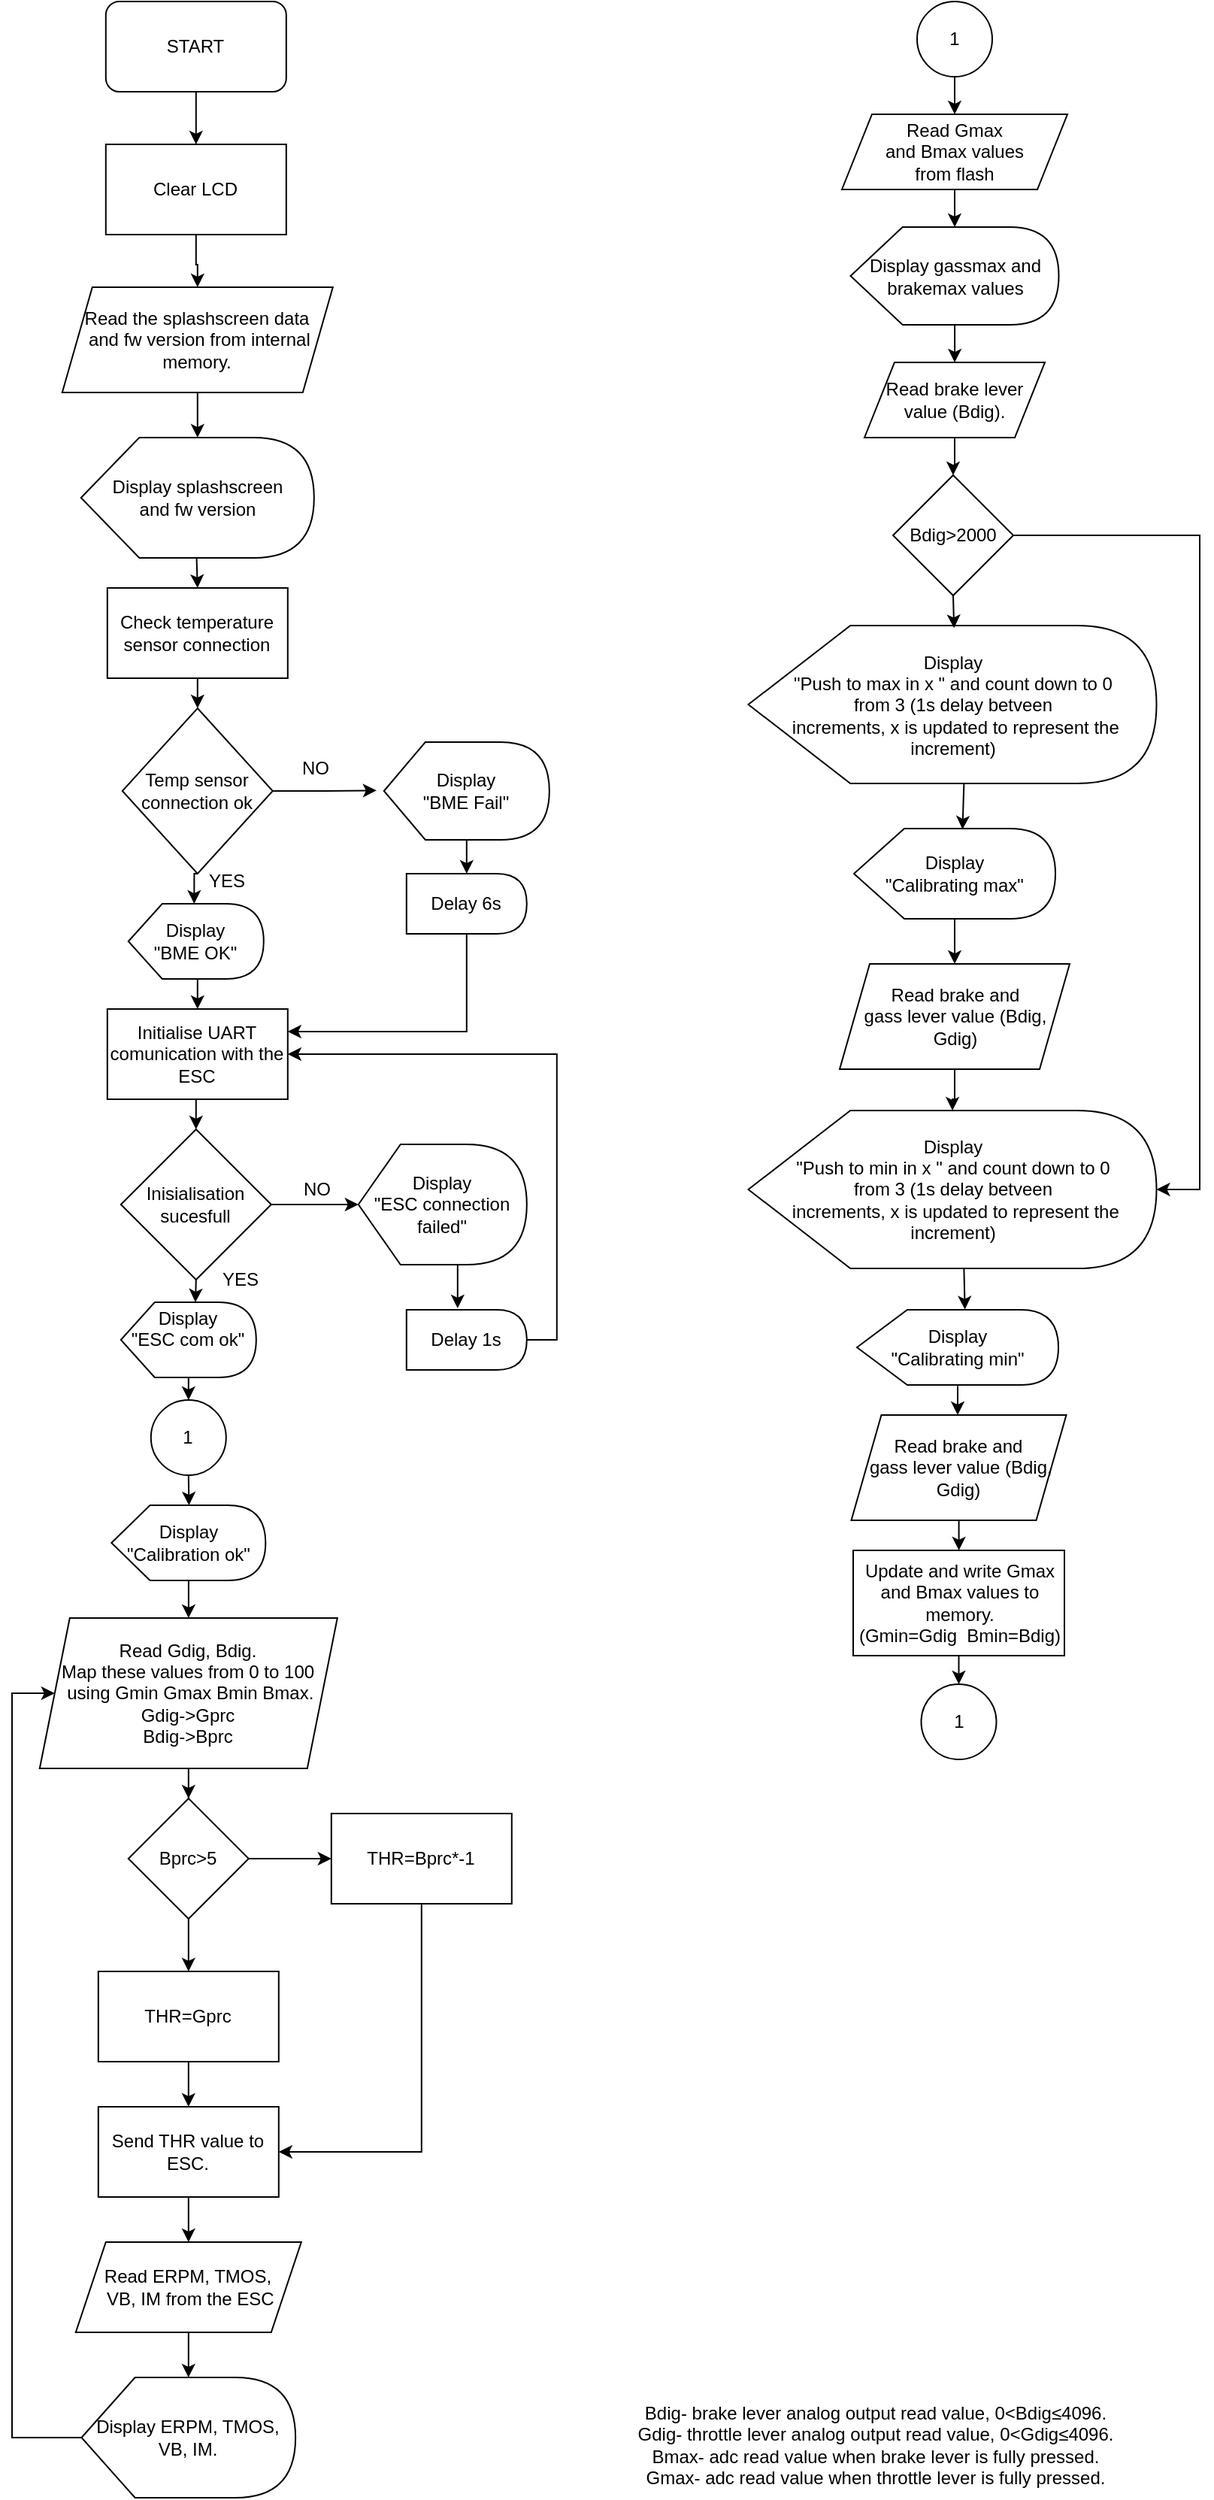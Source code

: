 <mxfile version="24.4.0" type="github">
  <diagram name="Puslapis-1" id="ZAKRF1dTVsQCdEU3fz9g">
    <mxGraphModel dx="2100" dy="1076" grid="1" gridSize="10" guides="1" tooltips="1" connect="1" arrows="1" fold="1" page="1" pageScale="1" pageWidth="827" pageHeight="1169" math="1" shadow="0">
      <root>
        <mxCell id="0" />
        <mxCell id="1" parent="0" />
        <mxCell id="mmT15tX0c2wqUiGHglg3-26" style="edgeStyle=orthogonalEdgeStyle;rounded=0;orthogonalLoop=1;jettySize=auto;html=1;exitX=0.5;exitY=1;exitDx=0;exitDy=0;entryX=0.5;entryY=0;entryDx=0;entryDy=0;" parent="1" source="sZjmt84LJ8zzRJPLPaBu-1" target="sZjmt84LJ8zzRJPLPaBu-3" edge="1">
          <mxGeometry relative="1" as="geometry" />
        </mxCell>
        <mxCell id="sZjmt84LJ8zzRJPLPaBu-1" value="START" style="rounded=1;whiteSpace=wrap;html=1;" parent="1" vertex="1">
          <mxGeometry x="72.4" width="120" height="60" as="geometry" />
        </mxCell>
        <mxCell id="gfubkKddAZW-wHdhVj13-2" value="" style="edgeStyle=orthogonalEdgeStyle;rounded=0;orthogonalLoop=1;jettySize=auto;html=1;" edge="1" parent="1" source="sZjmt84LJ8zzRJPLPaBu-3" target="gfubkKddAZW-wHdhVj13-1">
          <mxGeometry relative="1" as="geometry" />
        </mxCell>
        <mxCell id="sZjmt84LJ8zzRJPLPaBu-3" value="Clear LCD" style="rounded=0;whiteSpace=wrap;html=1;" parent="1" vertex="1">
          <mxGeometry x="72.4" y="95" width="120" height="60" as="geometry" />
        </mxCell>
        <mxCell id="mmT15tX0c2wqUiGHglg3-29" style="edgeStyle=orthogonalEdgeStyle;rounded=0;orthogonalLoop=1;jettySize=auto;html=1;exitX=0.5;exitY=1;exitDx=0;exitDy=0;entryX=0.5;entryY=0;entryDx=0;entryDy=0;" parent="1" source="sZjmt84LJ8zzRJPLPaBu-5" target="sZjmt84LJ8zzRJPLPaBu-6" edge="1">
          <mxGeometry relative="1" as="geometry" />
        </mxCell>
        <mxCell id="sZjmt84LJ8zzRJPLPaBu-5" value="Check temperature sensor connection" style="rounded=0;whiteSpace=wrap;html=1;" parent="1" vertex="1">
          <mxGeometry x="73.4" y="390" width="120" height="60" as="geometry" />
        </mxCell>
        <mxCell id="mmT15tX0c2wqUiGHglg3-37" style="edgeStyle=orthogonalEdgeStyle;rounded=0;orthogonalLoop=1;jettySize=auto;html=1;exitX=1;exitY=0.5;exitDx=0;exitDy=0;" parent="1" source="sZjmt84LJ8zzRJPLPaBu-6" edge="1">
          <mxGeometry relative="1" as="geometry">
            <mxPoint x="252.4" y="524.647" as="targetPoint" />
          </mxGeometry>
        </mxCell>
        <mxCell id="sZjmt84LJ8zzRJPLPaBu-6" value="Temp sensor connection ok" style="rhombus;whiteSpace=wrap;html=1;" parent="1" vertex="1">
          <mxGeometry x="83.4" y="470" width="100" height="110" as="geometry" />
        </mxCell>
        <mxCell id="mmT15tX0c2wqUiGHglg3-28" style="edgeStyle=orthogonalEdgeStyle;rounded=0;orthogonalLoop=1;jettySize=auto;html=1;exitX=0;exitY=0;exitDx=76.875;exitDy=80;exitPerimeter=0;entryX=0.5;entryY=0;entryDx=0;entryDy=0;" parent="1" source="sZjmt84LJ8zzRJPLPaBu-8" target="sZjmt84LJ8zzRJPLPaBu-5" edge="1">
          <mxGeometry relative="1" as="geometry" />
        </mxCell>
        <mxCell id="sZjmt84LJ8zzRJPLPaBu-8" value="&lt;div&gt;Display splashscreen &lt;br&gt;&lt;/div&gt;&lt;div&gt;and fw version&lt;/div&gt;" style="shape=display;whiteSpace=wrap;html=1;" parent="1" vertex="1">
          <mxGeometry x="55.9" y="290" width="155" height="80" as="geometry" />
        </mxCell>
        <mxCell id="mmT15tX0c2wqUiGHglg3-51" style="edgeStyle=orthogonalEdgeStyle;rounded=0;orthogonalLoop=1;jettySize=auto;html=1;exitX=0;exitY=0;exitDx=52.5;exitDy=65;exitPerimeter=0;entryX=0.5;entryY=0;entryDx=0;entryDy=0;" parent="1" source="sZjmt84LJ8zzRJPLPaBu-9" target="sZjmt84LJ8zzRJPLPaBu-10" edge="1">
          <mxGeometry relative="1" as="geometry" />
        </mxCell>
        <mxCell id="sZjmt84LJ8zzRJPLPaBu-9" value="&lt;div&gt;Display &lt;br&gt;&lt;/div&gt;&lt;div&gt;&quot;BME Fail&quot;&lt;/div&gt;" style="shape=display;whiteSpace=wrap;html=1;" parent="1" vertex="1">
          <mxGeometry x="257.4" y="492.5" width="110" height="65" as="geometry" />
        </mxCell>
        <mxCell id="mmT15tX0c2wqUiGHglg3-52" style="edgeStyle=orthogonalEdgeStyle;rounded=0;orthogonalLoop=1;jettySize=auto;html=1;exitX=0.5;exitY=1;exitDx=0;exitDy=0;entryX=1;entryY=0.25;entryDx=0;entryDy=0;" parent="1" source="sZjmt84LJ8zzRJPLPaBu-10" target="mmT15tX0c2wqUiGHglg3-1" edge="1">
          <mxGeometry relative="1" as="geometry" />
        </mxCell>
        <mxCell id="sZjmt84LJ8zzRJPLPaBu-10" value="Delay 6s" style="shape=delay;whiteSpace=wrap;html=1;" parent="1" vertex="1">
          <mxGeometry x="272.4" y="580" width="80" height="40" as="geometry" />
        </mxCell>
        <mxCell id="mmT15tX0c2wqUiGHglg3-32" style="edgeStyle=orthogonalEdgeStyle;rounded=0;orthogonalLoop=1;jettySize=auto;html=1;exitX=0;exitY=0;exitDx=43.75;exitDy=50;exitPerimeter=0;entryX=0.5;entryY=0;entryDx=0;entryDy=0;" parent="1" source="sZjmt84LJ8zzRJPLPaBu-11" target="mmT15tX0c2wqUiGHglg3-1" edge="1">
          <mxGeometry relative="1" as="geometry" />
        </mxCell>
        <mxCell id="sZjmt84LJ8zzRJPLPaBu-11" value="&lt;br&gt;&lt;div&gt;Display &lt;br&gt;&lt;/div&gt;&lt;div&gt;&quot;BME OK&quot;&lt;/div&gt;&lt;div&gt;&lt;br/&gt;&lt;/div&gt;" style="shape=display;whiteSpace=wrap;html=1;" parent="1" vertex="1">
          <mxGeometry x="87.4" y="600" width="90" height="50" as="geometry" />
        </mxCell>
        <mxCell id="mmT15tX0c2wqUiGHglg3-33" style="edgeStyle=orthogonalEdgeStyle;rounded=0;orthogonalLoop=1;jettySize=auto;html=1;exitX=0.5;exitY=1;exitDx=0;exitDy=0;entryX=0.5;entryY=0;entryDx=0;entryDy=0;" parent="1" source="mmT15tX0c2wqUiGHglg3-1" target="mmT15tX0c2wqUiGHglg3-2" edge="1">
          <mxGeometry relative="1" as="geometry" />
        </mxCell>
        <mxCell id="mmT15tX0c2wqUiGHglg3-1" value="Initialise UART comunication with the ESC" style="rounded=0;whiteSpace=wrap;html=1;" parent="1" vertex="1">
          <mxGeometry x="73.4" y="670" width="120" height="60" as="geometry" />
        </mxCell>
        <mxCell id="mmT15tX0c2wqUiGHglg3-2" value="Inisialisation sucesfull" style="rhombus;whiteSpace=wrap;html=1;" parent="1" vertex="1">
          <mxGeometry x="82.4" y="750" width="100" height="100" as="geometry" />
        </mxCell>
        <mxCell id="mmT15tX0c2wqUiGHglg3-3" value="&lt;div&gt;Display &lt;br&gt;&lt;/div&gt;&lt;div&gt;&quot;ESC connection failed&quot;&lt;/div&gt;" style="shape=display;whiteSpace=wrap;html=1;" parent="1" vertex="1">
          <mxGeometry x="240.4" y="760" width="112" height="80" as="geometry" />
        </mxCell>
        <mxCell id="mmT15tX0c2wqUiGHglg3-50" style="edgeStyle=orthogonalEdgeStyle;rounded=0;orthogonalLoop=1;jettySize=auto;html=1;exitX=1;exitY=0.5;exitDx=0;exitDy=0;entryX=1;entryY=0.5;entryDx=0;entryDy=0;" parent="1" source="mmT15tX0c2wqUiGHglg3-4" target="mmT15tX0c2wqUiGHglg3-1" edge="1">
          <mxGeometry relative="1" as="geometry">
            <mxPoint x="382.4" y="700" as="targetPoint" />
          </mxGeometry>
        </mxCell>
        <mxCell id="mmT15tX0c2wqUiGHglg3-4" value="Delay 1s" style="shape=delay;whiteSpace=wrap;html=1;" parent="1" vertex="1">
          <mxGeometry x="272.4" y="870" width="80" height="40" as="geometry" />
        </mxCell>
        <mxCell id="mmT15tX0c2wqUiGHglg3-35" style="edgeStyle=orthogonalEdgeStyle;rounded=0;orthogonalLoop=1;jettySize=auto;html=1;exitX=0;exitY=0;exitDx=43.75;exitDy=50;exitPerimeter=0;entryX=0.5;entryY=0;entryDx=0;entryDy=0;" parent="1" source="mmT15tX0c2wqUiGHglg3-5" target="mmT15tX0c2wqUiGHglg3-22" edge="1">
          <mxGeometry relative="1" as="geometry" />
        </mxCell>
        <mxCell id="mmT15tX0c2wqUiGHglg3-5" value="&lt;br&gt;&lt;div&gt;Display &lt;br&gt;&lt;/div&gt;&lt;div&gt;&quot;ESC com ok&quot;&lt;/div&gt;&lt;div&gt;&lt;br&gt;&lt;br&gt;&lt;/div&gt;" style="shape=display;whiteSpace=wrap;html=1;" parent="1" vertex="1">
          <mxGeometry x="82.4" y="865" width="90" height="50" as="geometry" />
        </mxCell>
        <mxCell id="gfubkKddAZW-wHdhVj13-19" value="" style="edgeStyle=orthogonalEdgeStyle;rounded=0;orthogonalLoop=1;jettySize=auto;html=1;" edge="1" parent="1" source="mmT15tX0c2wqUiGHglg3-6" target="mmT15tX0c2wqUiGHglg3-7">
          <mxGeometry relative="1" as="geometry" />
        </mxCell>
        <mxCell id="mmT15tX0c2wqUiGHglg3-6" value="&lt;div&gt;Read Gmax &lt;br&gt;&lt;/div&gt;&lt;div&gt;and Bmax values &lt;br&gt;&lt;/div&gt;&lt;div&gt;from flash&lt;/div&gt;" style="shape=parallelogram;perimeter=parallelogramPerimeter;whiteSpace=wrap;html=1;fixedSize=1;" parent="1" vertex="1">
          <mxGeometry x="562" y="75" width="150" height="50" as="geometry" />
        </mxCell>
        <mxCell id="gfubkKddAZW-wHdhVj13-22" value="" style="edgeStyle=orthogonalEdgeStyle;rounded=0;orthogonalLoop=1;jettySize=auto;html=1;" edge="1" parent="1" source="mmT15tX0c2wqUiGHglg3-7" target="gfubkKddAZW-wHdhVj13-20">
          <mxGeometry relative="1" as="geometry" />
        </mxCell>
        <mxCell id="mmT15tX0c2wqUiGHglg3-7" value="Display gassmax and brakemax values " style="shape=display;whiteSpace=wrap;html=1;" parent="1" vertex="1">
          <mxGeometry x="567.75" y="150" width="138.5" height="65" as="geometry" />
        </mxCell>
        <mxCell id="mmT15tX0c2wqUiGHglg3-9" value="&lt;div&gt;Bdig- brake lever analog output read value, 0&amp;lt;Bdig≤&lt;span class=&quot;ILfuVd&quot; lang=&quot;en&quot;&gt;4096&lt;/span&gt;.&lt;/div&gt;&lt;div&gt;Gdig- throttle lever analog output read value, 0&amp;lt;Gdig≤4096.&lt;/div&gt;&lt;div&gt;Bmax- adc read value when brake lever is fully pressed.&lt;/div&gt;&lt;div&gt;Gmax- adc read value when throttle lever is fully pressed.&lt;/div&gt;" style="text;html=1;align=center;verticalAlign=middle;resizable=0;points=[];autosize=1;strokeColor=none;fillColor=none;" parent="1" vertex="1">
          <mxGeometry x="414" y="1590" width="340" height="70" as="geometry" />
        </mxCell>
        <mxCell id="mmT15tX0c2wqUiGHglg3-10" value="Bdig&amp;gt;2000" style="rhombus;whiteSpace=wrap;html=1;" parent="1" vertex="1">
          <mxGeometry x="596" y="315" width="80" height="80" as="geometry" />
        </mxCell>
        <mxCell id="mmT15tX0c2wqUiGHglg3-12" value="&lt;div&gt;Display &lt;br&gt;&lt;/div&gt;&lt;div&gt;&quot;Push to max in x &quot; and count down to 0 &lt;br&gt;&lt;/div&gt;&lt;div&gt;from 3 (1s delay betveen&lt;/div&gt;&lt;div&gt;&amp;nbsp;increments, x is updated to represent the increment)&lt;/div&gt;" style="shape=display;whiteSpace=wrap;html=1;" parent="1" vertex="1">
          <mxGeometry x="499.75" y="415" width="271.5" height="105" as="geometry" />
        </mxCell>
        <mxCell id="mmT15tX0c2wqUiGHglg3-53" style="edgeStyle=orthogonalEdgeStyle;rounded=0;orthogonalLoop=1;jettySize=auto;html=1;exitX=0.5;exitY=1;exitDx=0;exitDy=0;entryX=0.5;entryY=0;entryDx=0;entryDy=0;" parent="1" source="mmT15tX0c2wqUiGHglg3-13" target="mmT15tX0c2wqUiGHglg3-6" edge="1">
          <mxGeometry relative="1" as="geometry" />
        </mxCell>
        <mxCell id="mmT15tX0c2wqUiGHglg3-13" value="1" style="ellipse;whiteSpace=wrap;html=1;aspect=fixed;" parent="1" vertex="1">
          <mxGeometry x="612" width="50" height="50" as="geometry" />
        </mxCell>
        <mxCell id="gfubkKddAZW-wHdhVj13-26" value="" style="edgeStyle=orthogonalEdgeStyle;rounded=0;orthogonalLoop=1;jettySize=auto;html=1;" edge="1" parent="1" source="mmT15tX0c2wqUiGHglg3-14" target="gfubkKddAZW-wHdhVj13-25">
          <mxGeometry relative="1" as="geometry" />
        </mxCell>
        <mxCell id="mmT15tX0c2wqUiGHglg3-14" value="&lt;div&gt;Display&lt;/div&gt;&lt;div&gt;&quot;Calibrating max&quot;&lt;br&gt;&lt;/div&gt;" style="shape=display;whiteSpace=wrap;html=1;" parent="1" vertex="1">
          <mxGeometry x="570" y="550" width="134" height="60" as="geometry" />
        </mxCell>
        <mxCell id="mmT15tX0c2wqUiGHglg3-66" style="edgeStyle=orthogonalEdgeStyle;rounded=0;orthogonalLoop=1;jettySize=auto;html=1;exitX=0.5;exitY=1;exitDx=0;exitDy=0;entryX=0.5;entryY=0;entryDx=0;entryDy=0;" parent="1" source="mmT15tX0c2wqUiGHglg3-17" target="mmT15tX0c2wqUiGHglg3-21" edge="1">
          <mxGeometry relative="1" as="geometry" />
        </mxCell>
        <mxCell id="mmT15tX0c2wqUiGHglg3-17" value="&lt;div&gt;Update and write Gmax and Bmax values to memory.&lt;/div&gt;&lt;div&gt;(Gmin=Gdig&amp;nbsp; Bmin=Bdig)&lt;br&gt;&lt;/div&gt;" style="rounded=0;whiteSpace=wrap;html=1;" parent="1" vertex="1">
          <mxGeometry x="569.5" y="1030" width="140.5" height="70" as="geometry" />
        </mxCell>
        <mxCell id="mmT15tX0c2wqUiGHglg3-18" value="&lt;div&gt;Display &lt;br&gt;&lt;/div&gt;&lt;div&gt;&quot;Push to min in x &quot; and count down to 0 &lt;br&gt;&lt;/div&gt;&lt;div&gt;from 3 (1s delay betveen&lt;/div&gt;&lt;div&gt;&amp;nbsp;increments, x is updated to represent the increment)&lt;/div&gt;" style="shape=display;whiteSpace=wrap;html=1;" parent="1" vertex="1">
          <mxGeometry x="499.75" y="737.5" width="271.5" height="105" as="geometry" />
        </mxCell>
        <mxCell id="gfubkKddAZW-wHdhVj13-31" value="" style="edgeStyle=orthogonalEdgeStyle;rounded=0;orthogonalLoop=1;jettySize=auto;html=1;" edge="1" parent="1" source="mmT15tX0c2wqUiGHglg3-19" target="gfubkKddAZW-wHdhVj13-30">
          <mxGeometry relative="1" as="geometry" />
        </mxCell>
        <mxCell id="mmT15tX0c2wqUiGHglg3-19" value="&lt;div&gt;Display&lt;/div&gt;&lt;div&gt;&quot;Calibrating min&quot;&lt;br&gt;&lt;/div&gt;" style="shape=display;whiteSpace=wrap;html=1;" parent="1" vertex="1">
          <mxGeometry x="572" y="870" width="134" height="50" as="geometry" />
        </mxCell>
        <mxCell id="mmT15tX0c2wqUiGHglg3-21" value="1" style="ellipse;whiteSpace=wrap;html=1;aspect=fixed;" parent="1" vertex="1">
          <mxGeometry x="614.75" y="1119" width="50" height="50" as="geometry" />
        </mxCell>
        <mxCell id="mmT15tX0c2wqUiGHglg3-22" value="1" style="ellipse;whiteSpace=wrap;html=1;aspect=fixed;" parent="1" vertex="1">
          <mxGeometry x="102.4" y="930" width="50" height="50" as="geometry" />
        </mxCell>
        <mxCell id="gfubkKddAZW-wHdhVj13-10" value="" style="edgeStyle=orthogonalEdgeStyle;rounded=0;orthogonalLoop=1;jettySize=auto;html=1;" edge="1" parent="1" source="mmT15tX0c2wqUiGHglg3-24" target="gfubkKddAZW-wHdhVj13-5">
          <mxGeometry relative="1" as="geometry" />
        </mxCell>
        <mxCell id="mmT15tX0c2wqUiGHglg3-24" value="Display &quot;Calibration ok&quot;" style="shape=display;whiteSpace=wrap;html=1;" parent="1" vertex="1">
          <mxGeometry x="76.15" y="1000" width="102.5" height="50" as="geometry" />
        </mxCell>
        <mxCell id="mmT15tX0c2wqUiGHglg3-31" style="edgeStyle=orthogonalEdgeStyle;rounded=0;orthogonalLoop=1;jettySize=auto;html=1;exitX=0.5;exitY=1;exitDx=0;exitDy=0;entryX=0;entryY=0;entryDx=43.75;entryDy=0;entryPerimeter=0;" parent="1" source="sZjmt84LJ8zzRJPLPaBu-6" target="sZjmt84LJ8zzRJPLPaBu-11" edge="1">
          <mxGeometry relative="1" as="geometry" />
        </mxCell>
        <mxCell id="mmT15tX0c2wqUiGHglg3-34" style="edgeStyle=orthogonalEdgeStyle;rounded=0;orthogonalLoop=1;jettySize=auto;html=1;exitX=0.5;exitY=1;exitDx=0;exitDy=0;entryX=0.551;entryY=0;entryDx=0;entryDy=0;entryPerimeter=0;" parent="1" source="mmT15tX0c2wqUiGHglg3-2" target="mmT15tX0c2wqUiGHglg3-5" edge="1">
          <mxGeometry relative="1" as="geometry" />
        </mxCell>
        <mxCell id="mmT15tX0c2wqUiGHglg3-36" style="edgeStyle=orthogonalEdgeStyle;rounded=0;orthogonalLoop=1;jettySize=auto;html=1;exitX=0.5;exitY=1;exitDx=0;exitDy=0;entryX=0;entryY=0;entryDx=51.562;entryDy=0;entryPerimeter=0;" parent="1" source="mmT15tX0c2wqUiGHglg3-22" target="mmT15tX0c2wqUiGHglg3-24" edge="1">
          <mxGeometry relative="1" as="geometry" />
        </mxCell>
        <mxCell id="mmT15tX0c2wqUiGHglg3-41" value="YES" style="text;html=1;align=center;verticalAlign=middle;whiteSpace=wrap;rounded=0;" parent="1" vertex="1">
          <mxGeometry x="123.4" y="570" width="60" height="30" as="geometry" />
        </mxCell>
        <mxCell id="mmT15tX0c2wqUiGHglg3-42" value="NO" style="text;html=1;align=center;verticalAlign=middle;whiteSpace=wrap;rounded=0;" parent="1" vertex="1">
          <mxGeometry x="182.4" y="495" width="60" height="30" as="geometry" />
        </mxCell>
        <mxCell id="mmT15tX0c2wqUiGHglg3-44" style="edgeStyle=orthogonalEdgeStyle;rounded=0;orthogonalLoop=1;jettySize=auto;html=1;exitX=1;exitY=0.5;exitDx=0;exitDy=0;entryX=0;entryY=0.5;entryDx=0;entryDy=0;entryPerimeter=0;" parent="1" source="mmT15tX0c2wqUiGHglg3-2" target="mmT15tX0c2wqUiGHglg3-3" edge="1">
          <mxGeometry relative="1" as="geometry" />
        </mxCell>
        <mxCell id="mmT15tX0c2wqUiGHglg3-45" value="NO" style="text;html=1;align=center;verticalAlign=middle;whiteSpace=wrap;rounded=0;" parent="1" vertex="1">
          <mxGeometry x="183.4" y="775" width="60" height="30" as="geometry" />
        </mxCell>
        <mxCell id="mmT15tX0c2wqUiGHglg3-46" value="YES" style="text;html=1;align=center;verticalAlign=middle;whiteSpace=wrap;rounded=0;" parent="1" vertex="1">
          <mxGeometry x="132.4" y="835" width="60" height="30" as="geometry" />
        </mxCell>
        <mxCell id="mmT15tX0c2wqUiGHglg3-47" style="edgeStyle=orthogonalEdgeStyle;rounded=0;orthogonalLoop=1;jettySize=auto;html=1;exitX=0;exitY=0;exitDx=50;exitDy=80;exitPerimeter=0;entryX=0.425;entryY=-0.025;entryDx=0;entryDy=0;entryPerimeter=0;" parent="1" source="mmT15tX0c2wqUiGHglg3-3" target="mmT15tX0c2wqUiGHglg3-4" edge="1">
          <mxGeometry relative="1" as="geometry" />
        </mxCell>
        <mxCell id="mmT15tX0c2wqUiGHglg3-58" style="edgeStyle=orthogonalEdgeStyle;rounded=0;orthogonalLoop=1;jettySize=auto;html=1;exitX=0.5;exitY=1;exitDx=0;exitDy=0;entryX=0.504;entryY=0.016;entryDx=0;entryDy=0;entryPerimeter=0;" parent="1" source="mmT15tX0c2wqUiGHglg3-10" target="mmT15tX0c2wqUiGHglg3-12" edge="1">
          <mxGeometry relative="1" as="geometry" />
        </mxCell>
        <mxCell id="mmT15tX0c2wqUiGHglg3-59" style="edgeStyle=orthogonalEdgeStyle;rounded=0;orthogonalLoop=1;jettySize=auto;html=1;exitX=0;exitY=0;exitDx=143.438;exitDy=105;exitPerimeter=0;entryX=0.539;entryY=0.009;entryDx=0;entryDy=0;entryPerimeter=0;" parent="1" source="mmT15tX0c2wqUiGHglg3-12" target="mmT15tX0c2wqUiGHglg3-14" edge="1">
          <mxGeometry relative="1" as="geometry" />
        </mxCell>
        <mxCell id="mmT15tX0c2wqUiGHglg3-62" style="edgeStyle=orthogonalEdgeStyle;rounded=0;orthogonalLoop=1;jettySize=auto;html=1;exitX=0;exitY=0;exitDx=143.438;exitDy=105;exitPerimeter=0;entryX=0.536;entryY=-0.004;entryDx=0;entryDy=0;entryPerimeter=0;" parent="1" source="mmT15tX0c2wqUiGHglg3-18" target="mmT15tX0c2wqUiGHglg3-19" edge="1">
          <mxGeometry relative="1" as="geometry" />
        </mxCell>
        <mxCell id="mmT15tX0c2wqUiGHglg3-82" value="" style="edgeStyle=orthogonalEdgeStyle;rounded=0;orthogonalLoop=1;jettySize=auto;html=1;" parent="1" source="mmT15tX0c2wqUiGHglg3-76" target="mmT15tX0c2wqUiGHglg3-77" edge="1">
          <mxGeometry relative="1" as="geometry" />
        </mxCell>
        <mxCell id="mmT15tX0c2wqUiGHglg3-83" value="" style="edgeStyle=orthogonalEdgeStyle;rounded=0;orthogonalLoop=1;jettySize=auto;html=1;" parent="1" source="mmT15tX0c2wqUiGHglg3-76" target="mmT15tX0c2wqUiGHglg3-78" edge="1">
          <mxGeometry relative="1" as="geometry" />
        </mxCell>
        <mxCell id="mmT15tX0c2wqUiGHglg3-76" value="Bprc&amp;gt;5" style="rhombus;whiteSpace=wrap;html=1;" parent="1" vertex="1">
          <mxGeometry x="87.4" y="1195" width="80" height="80" as="geometry" />
        </mxCell>
        <mxCell id="mmT15tX0c2wqUiGHglg3-86" style="edgeStyle=orthogonalEdgeStyle;rounded=0;orthogonalLoop=1;jettySize=auto;html=1;exitX=0.5;exitY=1;exitDx=0;exitDy=0;entryX=1;entryY=0.5;entryDx=0;entryDy=0;" parent="1" source="mmT15tX0c2wqUiGHglg3-77" target="mmT15tX0c2wqUiGHglg3-84" edge="1">
          <mxGeometry relative="1" as="geometry" />
        </mxCell>
        <mxCell id="mmT15tX0c2wqUiGHglg3-77" value="THR=Bprc*-1" style="rounded=0;whiteSpace=wrap;html=1;" parent="1" vertex="1">
          <mxGeometry x="222.4" y="1205" width="120" height="60" as="geometry" />
        </mxCell>
        <mxCell id="mmT15tX0c2wqUiGHglg3-85" value="" style="edgeStyle=orthogonalEdgeStyle;rounded=0;orthogonalLoop=1;jettySize=auto;html=1;" parent="1" source="mmT15tX0c2wqUiGHglg3-78" target="mmT15tX0c2wqUiGHglg3-84" edge="1">
          <mxGeometry relative="1" as="geometry" />
        </mxCell>
        <mxCell id="mmT15tX0c2wqUiGHglg3-78" value="THR=Gprc" style="rounded=0;whiteSpace=wrap;html=1;" parent="1" vertex="1">
          <mxGeometry x="67.4" y="1310" width="120" height="60" as="geometry" />
        </mxCell>
        <mxCell id="gfubkKddAZW-wHdhVj13-17" value="" style="edgeStyle=orthogonalEdgeStyle;rounded=0;orthogonalLoop=1;jettySize=auto;html=1;" edge="1" parent="1" source="mmT15tX0c2wqUiGHglg3-84" target="gfubkKddAZW-wHdhVj13-16">
          <mxGeometry relative="1" as="geometry" />
        </mxCell>
        <mxCell id="mmT15tX0c2wqUiGHglg3-84" value="Send THR value to ESC." style="rounded=0;whiteSpace=wrap;html=1;" parent="1" vertex="1">
          <mxGeometry x="67.4" y="1400" width="120" height="60" as="geometry" />
        </mxCell>
        <mxCell id="gfubkKddAZW-wHdhVj13-14" style="edgeStyle=orthogonalEdgeStyle;rounded=0;orthogonalLoop=1;jettySize=auto;html=1;exitX=0;exitY=0.5;exitDx=0;exitDy=0;exitPerimeter=0;" edge="1" parent="1" source="mmT15tX0c2wqUiGHglg3-88" target="gfubkKddAZW-wHdhVj13-5">
          <mxGeometry relative="1" as="geometry">
            <mxPoint x="46.23" y="1565" as="sourcePoint" />
            <mxPoint x="18.4" y="1120.0" as="targetPoint" />
            <Array as="points">
              <mxPoint x="10" y="1620" />
              <mxPoint x="10" y="1125" />
            </Array>
          </mxGeometry>
        </mxCell>
        <mxCell id="mmT15tX0c2wqUiGHglg3-88" value="Display ERPM, TMOS, VB, IM." style="shape=display;whiteSpace=wrap;html=1;" parent="1" vertex="1">
          <mxGeometry x="56.23" y="1580" width="142.33" height="80" as="geometry" />
        </mxCell>
        <mxCell id="gfubkKddAZW-wHdhVj13-3" value="" style="edgeStyle=orthogonalEdgeStyle;rounded=0;orthogonalLoop=1;jettySize=auto;html=1;" edge="1" parent="1" source="gfubkKddAZW-wHdhVj13-1" target="sZjmt84LJ8zzRJPLPaBu-8">
          <mxGeometry relative="1" as="geometry" />
        </mxCell>
        <mxCell id="gfubkKddAZW-wHdhVj13-1" value="&lt;div&gt;Read the splashscreen data&lt;/div&gt;&lt;div&gt;&amp;nbsp;and fw version from internal memory.&lt;/div&gt;" style="shape=parallelogram;perimeter=parallelogramPerimeter;whiteSpace=wrap;html=1;fixedSize=1;" vertex="1" parent="1">
          <mxGeometry x="43.4" y="190" width="180" height="70" as="geometry" />
        </mxCell>
        <mxCell id="gfubkKddAZW-wHdhVj13-11" value="" style="edgeStyle=orthogonalEdgeStyle;rounded=0;orthogonalLoop=1;jettySize=auto;html=1;" edge="1" parent="1" source="gfubkKddAZW-wHdhVj13-5" target="mmT15tX0c2wqUiGHglg3-76">
          <mxGeometry relative="1" as="geometry" />
        </mxCell>
        <mxCell id="gfubkKddAZW-wHdhVj13-5" value="&lt;br&gt;&lt;div&gt;Read Gdig, Bdig. &lt;br&gt;&lt;/div&gt;&lt;div&gt;Map these values from 0 to 100&lt;/div&gt;&lt;div&gt;&amp;nbsp;using Gmin Gmax Bmin Bmax.&lt;/div&gt;&lt;div&gt;Gdig-&amp;gt;Gprc&lt;/div&gt;&lt;div&gt;Bdig-&amp;gt;Bprc&lt;br&gt;&lt;/div&gt;&lt;div&gt;&lt;br/&gt;&lt;/div&gt;" style="shape=parallelogram;perimeter=parallelogramPerimeter;whiteSpace=wrap;html=1;fixedSize=1;" vertex="1" parent="1">
          <mxGeometry x="28.4" y="1075" width="198" height="100" as="geometry" />
        </mxCell>
        <mxCell id="gfubkKddAZW-wHdhVj13-18" value="" style="edgeStyle=orthogonalEdgeStyle;rounded=0;orthogonalLoop=1;jettySize=auto;html=1;" edge="1" parent="1" source="gfubkKddAZW-wHdhVj13-16" target="mmT15tX0c2wqUiGHglg3-88">
          <mxGeometry relative="1" as="geometry" />
        </mxCell>
        <mxCell id="gfubkKddAZW-wHdhVj13-16" value="Read ERPM, TMOS,&lt;div&gt;&amp;nbsp;VB, IM from the ESC&lt;/div&gt;" style="shape=parallelogram;perimeter=parallelogramPerimeter;whiteSpace=wrap;html=1;fixedSize=1;" vertex="1" parent="1">
          <mxGeometry x="52.4" y="1490" width="150" height="60" as="geometry" />
        </mxCell>
        <mxCell id="gfubkKddAZW-wHdhVj13-23" value="" style="edgeStyle=orthogonalEdgeStyle;rounded=0;orthogonalLoop=1;jettySize=auto;html=1;" edge="1" parent="1" source="gfubkKddAZW-wHdhVj13-20" target="mmT15tX0c2wqUiGHglg3-10">
          <mxGeometry relative="1" as="geometry" />
        </mxCell>
        <mxCell id="gfubkKddAZW-wHdhVj13-20" value="Read brake lever value (Bdig)." style="shape=parallelogram;perimeter=parallelogramPerimeter;whiteSpace=wrap;html=1;fixedSize=1;" vertex="1" parent="1">
          <mxGeometry x="577" y="240" width="120" height="50" as="geometry" />
        </mxCell>
        <mxCell id="gfubkKddAZW-wHdhVj13-27" value="" style="edgeStyle=orthogonalEdgeStyle;rounded=0;orthogonalLoop=1;jettySize=auto;html=1;" edge="1" parent="1" source="gfubkKddAZW-wHdhVj13-25" target="mmT15tX0c2wqUiGHglg3-18">
          <mxGeometry relative="1" as="geometry" />
        </mxCell>
        <mxCell id="gfubkKddAZW-wHdhVj13-25" value="Read brake and &lt;br&gt;&lt;div&gt;gass lever value (Bdig, Gdig)&lt;/div&gt;" style="shape=parallelogram;perimeter=parallelogramPerimeter;whiteSpace=wrap;html=1;fixedSize=1;" vertex="1" parent="1">
          <mxGeometry x="560.5" y="640" width="153" height="70" as="geometry" />
        </mxCell>
        <mxCell id="gfubkKddAZW-wHdhVj13-29" style="edgeStyle=orthogonalEdgeStyle;rounded=0;orthogonalLoop=1;jettySize=auto;html=1;exitX=1;exitY=0.5;exitDx=0;exitDy=0;entryX=1;entryY=0.5;entryDx=0;entryDy=0;entryPerimeter=0;" edge="1" parent="1" source="mmT15tX0c2wqUiGHglg3-10" target="mmT15tX0c2wqUiGHglg3-18">
          <mxGeometry relative="1" as="geometry">
            <Array as="points">
              <mxPoint x="800" y="355" />
              <mxPoint x="800" y="790" />
            </Array>
          </mxGeometry>
        </mxCell>
        <mxCell id="gfubkKddAZW-wHdhVj13-32" value="" style="edgeStyle=orthogonalEdgeStyle;rounded=0;orthogonalLoop=1;jettySize=auto;html=1;" edge="1" parent="1" source="gfubkKddAZW-wHdhVj13-30" target="mmT15tX0c2wqUiGHglg3-17">
          <mxGeometry relative="1" as="geometry" />
        </mxCell>
        <mxCell id="gfubkKddAZW-wHdhVj13-30" value="&lt;div&gt;Read brake and&lt;/div&gt;&lt;div&gt;&amp;nbsp;gass lever value (Bdig, Gdig)&lt;/div&gt;" style="shape=parallelogram;perimeter=parallelogramPerimeter;whiteSpace=wrap;html=1;fixedSize=1;" vertex="1" parent="1">
          <mxGeometry x="568.25" y="940" width="143" height="70" as="geometry" />
        </mxCell>
      </root>
    </mxGraphModel>
  </diagram>
</mxfile>
